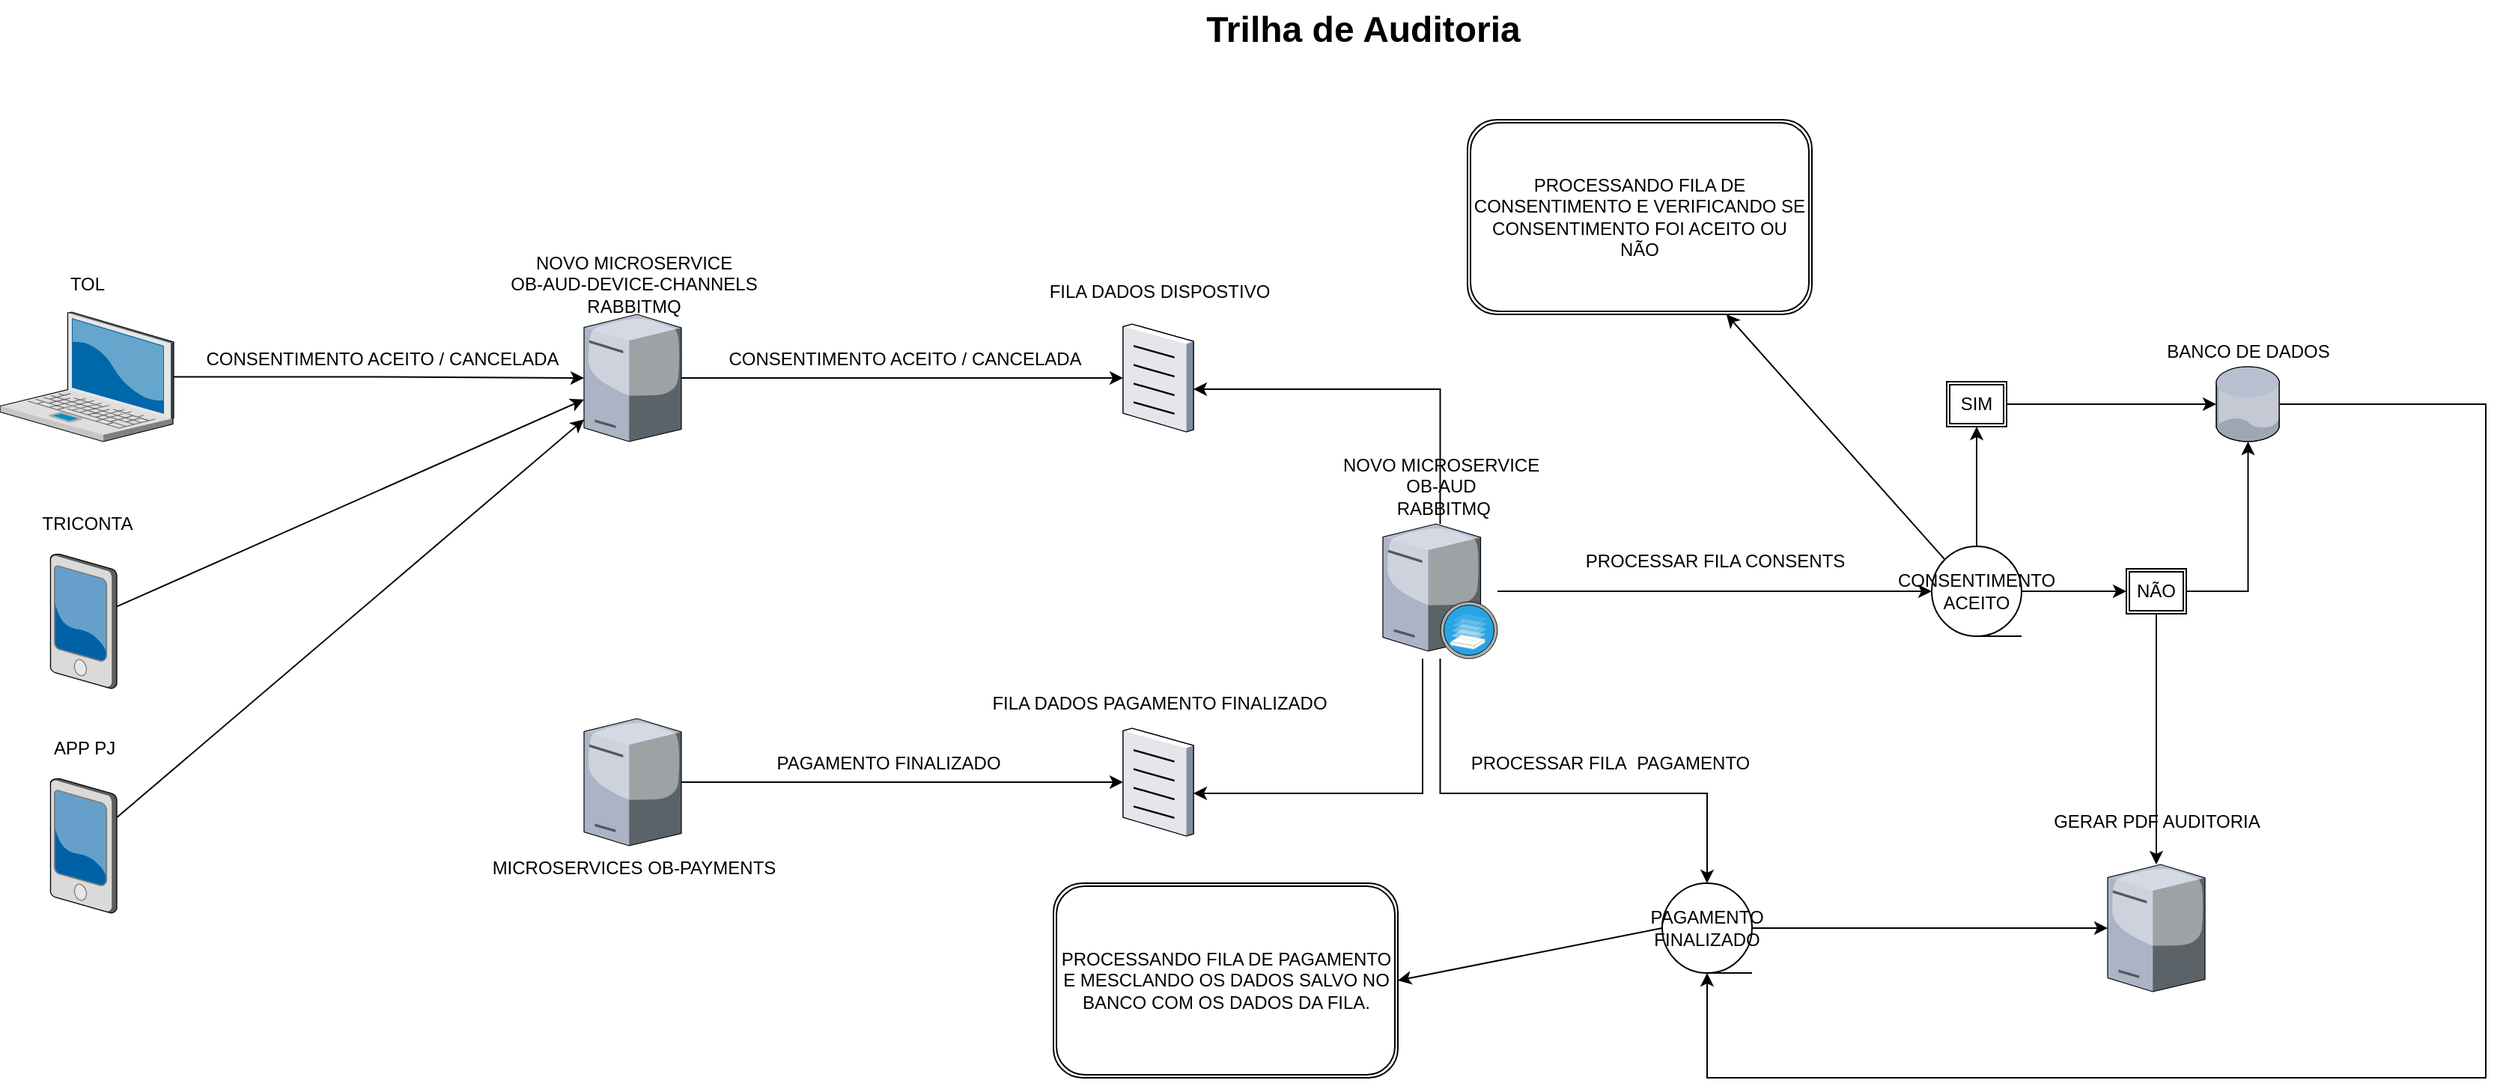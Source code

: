 <mxfile version="19.0.0" type="github" pages="2">
  <diagram name="Page-1" id="e3a06f82-3646-2815-327d-82caf3d4e204">
    <mxGraphModel dx="2062" dy="737" grid="1" gridSize="10" guides="1" tooltips="1" connect="1" arrows="1" fold="1" page="1" pageScale="1.5" pageWidth="1169" pageHeight="826" background="none" math="0" shadow="0">
      <root>
        <mxCell id="0" style=";html=1;" />
        <mxCell id="1" style=";html=1;" parent="0" />
        <mxCell id="6a7d8f32e03d9370-62" value="Trilha de Auditoria" style="text;strokeColor=none;fillColor=none;html=1;fontSize=24;fontStyle=1;verticalAlign=middle;align=center;" parent="1" vertex="1">
          <mxGeometry x="499" y="30" width="861" height="40" as="geometry" />
        </mxCell>
        <mxCell id="8hZSfJT7vyOLuqcYr-60-1" value="" style="verticalLabelPosition=bottom;sketch=0;aspect=fixed;html=1;verticalAlign=top;strokeColor=none;align=center;outlineConnect=0;shape=mxgraph.citrix.document;" parent="1" vertex="1">
          <mxGeometry x="770" y="246.5" width="47" height="72" as="geometry" />
        </mxCell>
        <mxCell id="8hZSfJT7vyOLuqcYr-60-2" value="" style="verticalLabelPosition=bottom;sketch=0;aspect=fixed;html=1;verticalAlign=top;strokeColor=none;align=center;outlineConnect=0;shape=mxgraph.citrix.laptop_2;" parent="1" vertex="1">
          <mxGeometry x="20" y="238.5" width="116" height="86.5" as="geometry" />
        </mxCell>
        <mxCell id="8hZSfJT7vyOLuqcYr-60-15" value="" style="edgeStyle=orthogonalEdgeStyle;rounded=0;orthogonalLoop=1;jettySize=auto;html=1;" parent="1" source="8hZSfJT7vyOLuqcYr-60-3" target="8hZSfJT7vyOLuqcYr-60-1" edge="1">
          <mxGeometry relative="1" as="geometry">
            <mxPoint x="555" y="282.5" as="targetPoint" />
          </mxGeometry>
        </mxCell>
        <mxCell id="8hZSfJT7vyOLuqcYr-60-3" value="" style="verticalLabelPosition=bottom;sketch=0;aspect=fixed;html=1;verticalAlign=top;strokeColor=none;align=center;outlineConnect=0;shape=mxgraph.citrix.license_server;" parent="1" vertex="1">
          <mxGeometry x="410" y="240" width="65" height="85" as="geometry" />
        </mxCell>
        <mxCell id="8hZSfJT7vyOLuqcYr-60-4" value="TOL" style="text;html=1;align=center;verticalAlign=middle;resizable=0;points=[];autosize=1;strokeColor=none;fillColor=none;" parent="1" vertex="1">
          <mxGeometry x="58" y="210" width="40" height="20" as="geometry" />
        </mxCell>
        <mxCell id="8hZSfJT7vyOLuqcYr-60-5" value="NOVO MICROSERVICE&lt;br&gt;OB-AUD-DEVICE-CHANNELS&lt;br&gt;RABBITMQ" style="text;html=1;align=center;verticalAlign=middle;resizable=0;points=[];autosize=1;strokeColor=none;fillColor=none;" parent="1" vertex="1">
          <mxGeometry x="352.5" y="195" width="180" height="50" as="geometry" />
        </mxCell>
        <mxCell id="8hZSfJT7vyOLuqcYr-60-6" value="FILA DADOS DISPOSTIVO" style="text;html=1;align=center;verticalAlign=middle;resizable=0;points=[];autosize=1;strokeColor=none;fillColor=none;" parent="1" vertex="1">
          <mxGeometry x="713.5" y="215" width="160" height="20" as="geometry" />
        </mxCell>
        <mxCell id="8hZSfJT7vyOLuqcYr-60-28" value="" style="edgeStyle=orthogonalEdgeStyle;rounded=0;orthogonalLoop=1;jettySize=auto;html=1;" parent="1" source="8hZSfJT7vyOLuqcYr-60-8" target="8hZSfJT7vyOLuqcYr-60-1" edge="1">
          <mxGeometry relative="1" as="geometry">
            <mxPoint x="960" y="210" as="sourcePoint" />
            <mxPoint x="1001.75" y="425" as="targetPoint" />
            <Array as="points">
              <mxPoint x="982" y="290" />
            </Array>
          </mxGeometry>
        </mxCell>
        <mxCell id="8hZSfJT7vyOLuqcYr-60-30" value="" style="edgeStyle=orthogonalEdgeStyle;rounded=0;orthogonalLoop=1;jettySize=auto;html=1;" parent="1" source="8hZSfJT7vyOLuqcYr-60-8" target="8hZSfJT7vyOLuqcYr-60-12" edge="1">
          <mxGeometry relative="1" as="geometry">
            <mxPoint x="950" y="480" as="sourcePoint" />
            <mxPoint x="1098.3" y="565" as="targetPoint" />
            <Array as="points">
              <mxPoint x="970" y="560" />
            </Array>
          </mxGeometry>
        </mxCell>
        <mxCell id="8hZSfJT7vyOLuqcYr-60-57" value="" style="edgeStyle=orthogonalEdgeStyle;rounded=0;orthogonalLoop=1;jettySize=auto;html=1;" parent="1" source="8hZSfJT7vyOLuqcYr-60-8" target="8hZSfJT7vyOLuqcYr-60-37" edge="1">
          <mxGeometry relative="1" as="geometry">
            <mxPoint x="1194.75" y="425" as="targetPoint" />
          </mxGeometry>
        </mxCell>
        <mxCell id="8hZSfJT7vyOLuqcYr-60-60" value="" style="edgeStyle=orthogonalEdgeStyle;rounded=0;orthogonalLoop=1;jettySize=auto;html=1;" parent="1" source="8hZSfJT7vyOLuqcYr-60-8" target="8hZSfJT7vyOLuqcYr-60-61" edge="1">
          <mxGeometry relative="1" as="geometry">
            <mxPoint x="1160" y="590" as="targetPoint" />
            <Array as="points">
              <mxPoint x="982" y="560" />
              <mxPoint x="1160" y="560" />
            </Array>
          </mxGeometry>
        </mxCell>
        <mxCell id="8hZSfJT7vyOLuqcYr-60-8" value="" style="verticalLabelPosition=bottom;sketch=0;aspect=fixed;html=1;verticalAlign=top;strokeColor=none;align=center;outlineConnect=0;shape=mxgraph.citrix.xenserver;" parent="1" vertex="1">
          <mxGeometry x="943.5" y="380" width="76.5" height="90" as="geometry" />
        </mxCell>
        <mxCell id="8hZSfJT7vyOLuqcYr-60-9" value="NOVO MICROSERVICE&lt;br&gt;OB-AUD&lt;br&gt;&amp;nbsp;RABBITMQ" style="text;html=1;align=center;verticalAlign=middle;resizable=0;points=[];autosize=1;strokeColor=none;fillColor=none;" parent="1" vertex="1">
          <mxGeometry x="906.75" y="330" width="150" height="50" as="geometry" />
        </mxCell>
        <mxCell id="8hZSfJT7vyOLuqcYr-60-24" value="" style="edgeStyle=orthogonalEdgeStyle;rounded=0;orthogonalLoop=1;jettySize=auto;html=1;" parent="1" source="8hZSfJT7vyOLuqcYr-60-10" target="8hZSfJT7vyOLuqcYr-60-12" edge="1">
          <mxGeometry relative="1" as="geometry">
            <mxPoint x="527.5" y="552.5" as="targetPoint" />
          </mxGeometry>
        </mxCell>
        <mxCell id="8hZSfJT7vyOLuqcYr-60-10" value="" style="verticalLabelPosition=bottom;sketch=0;aspect=fixed;html=1;verticalAlign=top;strokeColor=none;align=center;outlineConnect=0;shape=mxgraph.citrix.license_server;" parent="1" vertex="1">
          <mxGeometry x="410" y="510" width="65" height="85" as="geometry" />
        </mxCell>
        <mxCell id="8hZSfJT7vyOLuqcYr-60-11" value="MICROSERVICES OB-PAYMENTS" style="text;html=1;align=center;verticalAlign=middle;resizable=0;points=[];autosize=1;strokeColor=none;fillColor=none;" parent="1" vertex="1">
          <mxGeometry x="342.5" y="600" width="200" height="20" as="geometry" />
        </mxCell>
        <mxCell id="8hZSfJT7vyOLuqcYr-60-12" value="" style="verticalLabelPosition=bottom;sketch=0;aspect=fixed;html=1;verticalAlign=top;strokeColor=none;align=center;outlineConnect=0;shape=mxgraph.citrix.document;" parent="1" vertex="1">
          <mxGeometry x="770" y="516.5" width="47" height="72" as="geometry" />
        </mxCell>
        <mxCell id="8hZSfJT7vyOLuqcYr-60-13" value="FILA DADOS PAGAMENTO FINALIZADO" style="text;html=1;align=center;verticalAlign=middle;resizable=0;points=[];autosize=1;strokeColor=none;fillColor=none;" parent="1" vertex="1">
          <mxGeometry x="673.5" y="490" width="240" height="20" as="geometry" />
        </mxCell>
        <mxCell id="8hZSfJT7vyOLuqcYr-60-18" value="" style="edgeStyle=orthogonalEdgeStyle;rounded=0;orthogonalLoop=1;jettySize=auto;html=1;" parent="1" source="8hZSfJT7vyOLuqcYr-60-2" target="8hZSfJT7vyOLuqcYr-60-3" edge="1">
          <mxGeometry relative="1" as="geometry">
            <mxPoint x="180" y="282.75" as="sourcePoint" />
            <mxPoint x="395" y="282.75" as="targetPoint" />
          </mxGeometry>
        </mxCell>
        <mxCell id="8hZSfJT7vyOLuqcYr-60-19" value="CONSENTIMENTO ACEITO / CANCELADA" style="text;html=1;align=center;verticalAlign=middle;resizable=0;points=[];autosize=1;strokeColor=none;fillColor=none;" parent="1" vertex="1">
          <mxGeometry x="150" y="260" width="250" height="20" as="geometry" />
        </mxCell>
        <mxCell id="8hZSfJT7vyOLuqcYr-60-25" value="PAGAMENTO FINALIZADO" style="text;html=1;align=center;verticalAlign=middle;resizable=0;points=[];autosize=1;strokeColor=none;fillColor=none;" parent="1" vertex="1">
          <mxGeometry x="527.5" y="530" width="170" height="20" as="geometry" />
        </mxCell>
        <mxCell id="8hZSfJT7vyOLuqcYr-60-26" value="CONSENTIMENTO ACEITO / CANCELADA" style="text;html=1;align=center;verticalAlign=middle;resizable=0;points=[];autosize=1;strokeColor=none;fillColor=none;" parent="1" vertex="1">
          <mxGeometry x="499" y="260" width="250" height="20" as="geometry" />
        </mxCell>
        <mxCell id="8hZSfJT7vyOLuqcYr-60-63" value="" style="edgeStyle=orthogonalEdgeStyle;rounded=0;orthogonalLoop=1;jettySize=auto;html=1;" parent="1" source="8hZSfJT7vyOLuqcYr-60-31" target="8hZSfJT7vyOLuqcYr-60-61" edge="1">
          <mxGeometry relative="1" as="geometry">
            <mxPoint x="1583.75" y="300" as="targetPoint" />
            <Array as="points">
              <mxPoint x="1680" y="300" />
              <mxPoint x="1680" y="750" />
              <mxPoint x="1160" y="750" />
            </Array>
          </mxGeometry>
        </mxCell>
        <mxCell id="8hZSfJT7vyOLuqcYr-60-31" value="" style="verticalLabelPosition=bottom;sketch=0;aspect=fixed;html=1;verticalAlign=top;strokeColor=none;align=center;outlineConnect=0;shape=mxgraph.citrix.database;" parent="1" vertex="1">
          <mxGeometry x="1500" y="275" width="42.5" height="50" as="geometry" />
        </mxCell>
        <mxCell id="8hZSfJT7vyOLuqcYr-60-34" value="BANCO DE DADOS" style="text;html=1;align=center;verticalAlign=middle;resizable=0;points=[];autosize=1;strokeColor=none;fillColor=none;" parent="1" vertex="1">
          <mxGeometry x="1461.25" y="255" width="120" height="20" as="geometry" />
        </mxCell>
        <mxCell id="8hZSfJT7vyOLuqcYr-60-41" value="" style="edgeStyle=orthogonalEdgeStyle;rounded=0;orthogonalLoop=1;jettySize=auto;html=1;" parent="1" source="8hZSfJT7vyOLuqcYr-60-37" target="8hZSfJT7vyOLuqcYr-60-38" edge="1">
          <mxGeometry relative="1" as="geometry" />
        </mxCell>
        <mxCell id="8hZSfJT7vyOLuqcYr-60-43" value="" style="edgeStyle=orthogonalEdgeStyle;rounded=0;orthogonalLoop=1;jettySize=auto;html=1;" parent="1" source="8hZSfJT7vyOLuqcYr-60-37" target="8hZSfJT7vyOLuqcYr-60-42" edge="1">
          <mxGeometry relative="1" as="geometry" />
        </mxCell>
        <mxCell id="8hZSfJT7vyOLuqcYr-60-66" style="edgeStyle=none;rounded=0;orthogonalLoop=1;jettySize=auto;html=1;exitX=0;exitY=0;exitDx=0;exitDy=0;" parent="1" source="8hZSfJT7vyOLuqcYr-60-37" target="8hZSfJT7vyOLuqcYr-60-67" edge="1">
          <mxGeometry relative="1" as="geometry">
            <mxPoint x="1170" y="200" as="targetPoint" />
          </mxGeometry>
        </mxCell>
        <mxCell id="8hZSfJT7vyOLuqcYr-60-37" value="CONSENTIMENTO ACEITO" style="shape=tapeData;whiteSpace=wrap;html=1;perimeter=ellipsePerimeter;" parent="1" vertex="1">
          <mxGeometry x="1310" y="395" width="60" height="60" as="geometry" />
        </mxCell>
        <mxCell id="8hZSfJT7vyOLuqcYr-60-47" value="" style="edgeStyle=orthogonalEdgeStyle;rounded=0;orthogonalLoop=1;jettySize=auto;html=1;" parent="1" source="8hZSfJT7vyOLuqcYr-60-38" target="8hZSfJT7vyOLuqcYr-60-31" edge="1">
          <mxGeometry relative="1" as="geometry">
            <mxPoint x="1400" y="340" as="targetPoint" />
          </mxGeometry>
        </mxCell>
        <mxCell id="8hZSfJT7vyOLuqcYr-60-38" value="SIM" style="shape=ext;double=1;rounded=0;whiteSpace=wrap;html=1;" parent="1" vertex="1">
          <mxGeometry x="1320" y="285" width="40" height="30" as="geometry" />
        </mxCell>
        <mxCell id="8hZSfJT7vyOLuqcYr-60-45" value="" style="edgeStyle=orthogonalEdgeStyle;rounded=0;orthogonalLoop=1;jettySize=auto;html=1;" parent="1" source="8hZSfJT7vyOLuqcYr-60-42" target="8hZSfJT7vyOLuqcYr-60-31" edge="1">
          <mxGeometry relative="1" as="geometry">
            <mxPoint x="1460" y="340" as="targetPoint" />
          </mxGeometry>
        </mxCell>
        <mxCell id="8hZSfJT7vyOLuqcYr-60-51" value="" style="edgeStyle=orthogonalEdgeStyle;rounded=0;orthogonalLoop=1;jettySize=auto;html=1;" parent="1" source="8hZSfJT7vyOLuqcYr-60-42" target="8hZSfJT7vyOLuqcYr-60-48" edge="1">
          <mxGeometry relative="1" as="geometry">
            <mxPoint x="1460" y="500" as="targetPoint" />
          </mxGeometry>
        </mxCell>
        <mxCell id="8hZSfJT7vyOLuqcYr-60-42" value="NÃO" style="shape=ext;double=1;rounded=0;whiteSpace=wrap;html=1;" parent="1" vertex="1">
          <mxGeometry x="1440" y="410" width="40" height="30" as="geometry" />
        </mxCell>
        <mxCell id="8hZSfJT7vyOLuqcYr-60-48" value="" style="verticalLabelPosition=bottom;sketch=0;aspect=fixed;html=1;verticalAlign=top;strokeColor=none;align=center;outlineConnect=0;shape=mxgraph.citrix.license_server;" parent="1" vertex="1">
          <mxGeometry x="1427.5" y="607.5" width="65" height="85" as="geometry" />
        </mxCell>
        <mxCell id="8hZSfJT7vyOLuqcYr-60-49" value="GERAR PDF AUDITORIA" style="text;html=1;align=center;verticalAlign=middle;resizable=0;points=[];autosize=1;strokeColor=none;fillColor=none;" parent="1" vertex="1">
          <mxGeometry x="1385" y="568.5" width="150" height="20" as="geometry" />
        </mxCell>
        <mxCell id="8hZSfJT7vyOLuqcYr-60-58" value="PROCESSAR FILA CONSENTS" style="text;html=1;align=center;verticalAlign=middle;resizable=0;points=[];autosize=1;strokeColor=none;fillColor=none;" parent="1" vertex="1">
          <mxGeometry x="1070" y="395" width="190" height="20" as="geometry" />
        </mxCell>
        <mxCell id="8hZSfJT7vyOLuqcYr-60-65" value="" style="edgeStyle=orthogonalEdgeStyle;rounded=0;orthogonalLoop=1;jettySize=auto;html=1;" parent="1" source="8hZSfJT7vyOLuqcYr-60-61" target="8hZSfJT7vyOLuqcYr-60-48" edge="1">
          <mxGeometry relative="1" as="geometry">
            <mxPoint x="1240" y="650" as="targetPoint" />
          </mxGeometry>
        </mxCell>
        <mxCell id="8hZSfJT7vyOLuqcYr-60-69" style="edgeStyle=none;rounded=0;orthogonalLoop=1;jettySize=auto;html=1;exitX=0;exitY=0.5;exitDx=0;exitDy=0;entryX=1;entryY=0.5;entryDx=0;entryDy=0;" parent="1" source="8hZSfJT7vyOLuqcYr-60-61" target="8hZSfJT7vyOLuqcYr-60-68" edge="1">
          <mxGeometry relative="1" as="geometry" />
        </mxCell>
        <mxCell id="8hZSfJT7vyOLuqcYr-60-61" value="PAGAMENTO FINALIZADO" style="shape=tapeData;whiteSpace=wrap;html=1;perimeter=ellipsePerimeter;" parent="1" vertex="1">
          <mxGeometry x="1130" y="620" width="60" height="60" as="geometry" />
        </mxCell>
        <mxCell id="8hZSfJT7vyOLuqcYr-60-67" value="PROCESSANDO FILA DE CONSENTIMENTO E VERIFICANDO SE CONSENTIMENTO FOI ACEITO OU NÃO" style="shape=ext;double=1;rounded=1;whiteSpace=wrap;html=1;" parent="1" vertex="1">
          <mxGeometry x="1000" y="110" width="230" height="130" as="geometry" />
        </mxCell>
        <mxCell id="8hZSfJT7vyOLuqcYr-60-68" value="PROCESSANDO FILA DE PAGAMENTO E MESCLANDO OS DADOS SALVO NO BANCO COM OS DADOS DA FILA." style="shape=ext;double=1;rounded=1;whiteSpace=wrap;html=1;" parent="1" vertex="1">
          <mxGeometry x="723.5" y="620" width="230" height="130" as="geometry" />
        </mxCell>
        <mxCell id="8hZSfJT7vyOLuqcYr-60-70" value="PROCESSAR FILA&amp;nbsp; PAGAMENTO" style="text;html=1;align=center;verticalAlign=middle;resizable=0;points=[];autosize=1;strokeColor=none;fillColor=none;" parent="1" vertex="1">
          <mxGeometry x="995" y="530" width="200" height="20" as="geometry" />
        </mxCell>
        <mxCell id="ldsX0l8fY1QIH3cQRfmc-8" value="" style="edgeStyle=none;rounded=0;orthogonalLoop=1;jettySize=auto;html=1;" parent="1" source="ldsX0l8fY1QIH3cQRfmc-2" target="8hZSfJT7vyOLuqcYr-60-3" edge="1">
          <mxGeometry relative="1" as="geometry">
            <mxPoint x="140.13" y="445" as="targetPoint" />
          </mxGeometry>
        </mxCell>
        <mxCell id="ldsX0l8fY1QIH3cQRfmc-2" value="" style="verticalLabelPosition=bottom;sketch=0;aspect=fixed;html=1;verticalAlign=top;strokeColor=none;align=center;outlineConnect=0;shape=mxgraph.citrix.pda;" parent="1" vertex="1">
          <mxGeometry x="53.74" y="400" width="44.26" height="90" as="geometry" />
        </mxCell>
        <mxCell id="ldsX0l8fY1QIH3cQRfmc-10" value="" style="edgeStyle=none;rounded=0;orthogonalLoop=1;jettySize=auto;html=1;" parent="1" source="ldsX0l8fY1QIH3cQRfmc-4" target="8hZSfJT7vyOLuqcYr-60-3" edge="1">
          <mxGeometry relative="1" as="geometry">
            <mxPoint x="140.13" y="595" as="targetPoint" />
          </mxGeometry>
        </mxCell>
        <mxCell id="ldsX0l8fY1QIH3cQRfmc-4" value="" style="verticalLabelPosition=bottom;sketch=0;aspect=fixed;html=1;verticalAlign=top;strokeColor=none;align=center;outlineConnect=0;shape=mxgraph.citrix.pda;" parent="1" vertex="1">
          <mxGeometry x="53.74" y="550" width="44.26" height="90" as="geometry" />
        </mxCell>
        <mxCell id="ldsX0l8fY1QIH3cQRfmc-5" value="TRICONTA" style="text;html=1;align=center;verticalAlign=middle;resizable=0;points=[];autosize=1;strokeColor=none;fillColor=none;" parent="1" vertex="1">
          <mxGeometry x="38" y="370" width="80" height="20" as="geometry" />
        </mxCell>
        <mxCell id="ldsX0l8fY1QIH3cQRfmc-6" value="APP PJ" style="text;html=1;align=center;verticalAlign=middle;resizable=0;points=[];autosize=1;strokeColor=none;fillColor=none;" parent="1" vertex="1">
          <mxGeometry x="45.87" y="520" width="60" height="20" as="geometry" />
        </mxCell>
      </root>
    </mxGraphModel>
  </diagram>
  <diagram id="7Nvt6VUQEwXwiFHIx3VH" name="Page-2">
    <mxGraphModel dx="2545" dy="1783" grid="1" gridSize="10" guides="1" tooltips="1" connect="1" arrows="1" fold="1" page="1" pageScale="1" pageWidth="827" pageHeight="1169" math="0" shadow="0">
      <root>
        <mxCell id="0" />
        <mxCell id="1" parent="0" />
        <mxCell id="fiZZlq1kIzy7pS9N9aAo-36" value="" style="edgeStyle=none;rounded=0;orthogonalLoop=1;jettySize=auto;html=1;" edge="1" parent="1" source="fiZZlq1kIzy7pS9N9aAo-37" target="fiZZlq1kIzy7pS9N9aAo-39">
          <mxGeometry relative="1" as="geometry">
            <mxPoint x="265" y="-165" as="targetPoint" />
          </mxGeometry>
        </mxCell>
        <mxCell id="fiZZlq1kIzy7pS9N9aAo-37" value="Front" style="shape=ext;double=1;rounded=0;whiteSpace=wrap;html=1;" vertex="1" parent="1">
          <mxGeometry x="20" y="-210" width="150" height="90" as="geometry" />
        </mxCell>
        <mxCell id="fiZZlq1kIzy7pS9N9aAo-38" value="" style="edgeStyle=none;rounded=0;orthogonalLoop=1;jettySize=auto;html=1;entryX=0.5;entryY=0;entryDx=0;entryDy=0;" edge="1" parent="1" source="fiZZlq1kIzy7pS9N9aAo-39" target="fiZZlq1kIzy7pS9N9aAo-41">
          <mxGeometry relative="1" as="geometry">
            <mxPoint x="520" y="-165" as="targetPoint" />
            <Array as="points">
              <mxPoint x="580" y="-160" />
            </Array>
          </mxGeometry>
        </mxCell>
        <mxCell id="fiZZlq1kIzy7pS9N9aAo-39" value="Itens pedido" style="shape=ext;double=1;rounded=0;whiteSpace=wrap;html=1;" vertex="1" parent="1">
          <mxGeometry x="290" y="-210" width="140" height="90" as="geometry" />
        </mxCell>
        <mxCell id="fiZZlq1kIzy7pS9N9aAo-44" value="" style="edgeStyle=none;rounded=0;orthogonalLoop=1;jettySize=auto;html=1;" edge="1" parent="1" source="fiZZlq1kIzy7pS9N9aAo-41" target="fiZZlq1kIzy7pS9N9aAo-43">
          <mxGeometry relative="1" as="geometry" />
        </mxCell>
        <mxCell id="fiZZlq1kIzy7pS9N9aAo-41" value="Escolher Forma Pagamento" style="whiteSpace=wrap;html=1;rounded=0;" vertex="1" parent="1">
          <mxGeometry x="550" y="-80" width="120" height="105" as="geometry" />
        </mxCell>
        <mxCell id="fiZZlq1kIzy7pS9N9aAo-47" value="" style="edgeStyle=none;rounded=0;orthogonalLoop=1;jettySize=auto;html=1;" edge="1" parent="1" source="fiZZlq1kIzy7pS9N9aAo-43" target="fiZZlq1kIzy7pS9N9aAo-46">
          <mxGeometry relative="1" as="geometry" />
        </mxCell>
        <mxCell id="fiZZlq1kIzy7pS9N9aAo-61" style="edgeStyle=none;rounded=0;orthogonalLoop=1;jettySize=auto;html=1;entryX=0;entryY=0.5;entryDx=0;entryDy=0;" edge="1" parent="1" source="fiZZlq1kIzy7pS9N9aAo-46" target="fiZZlq1kIzy7pS9N9aAo-72">
          <mxGeometry relative="1" as="geometry" />
        </mxCell>
        <mxCell id="fiZZlq1kIzy7pS9N9aAo-43" value="Boleto, pix, cartao" style="whiteSpace=wrap;html=1;rounded=0;" vertex="1" parent="1">
          <mxGeometry x="330" y="-55" width="120" height="60" as="geometry" />
        </mxCell>
        <mxCell id="fiZZlq1kIzy7pS9N9aAo-56" value="" style="edgeStyle=none;rounded=0;orthogonalLoop=1;jettySize=auto;html=1;" edge="1" parent="1" source="fiZZlq1kIzy7pS9N9aAo-46" target="fiZZlq1kIzy7pS9N9aAo-55">
          <mxGeometry relative="1" as="geometry" />
        </mxCell>
        <mxCell id="fiZZlq1kIzy7pS9N9aAo-64" style="edgeStyle=none;rounded=0;orthogonalLoop=1;jettySize=auto;html=1;exitX=0;exitY=0.25;exitDx=0;exitDy=0;" edge="1" parent="1" source="fiZZlq1kIzy7pS9N9aAo-46" target="fiZZlq1kIzy7pS9N9aAo-63">
          <mxGeometry relative="1" as="geometry" />
        </mxCell>
        <mxCell id="fiZZlq1kIzy7pS9N9aAo-46" value="API" style="whiteSpace=wrap;html=1;rounded=0;" vertex="1" parent="1">
          <mxGeometry x="110" y="-50" width="120" height="60" as="geometry" />
        </mxCell>
        <mxCell id="fiZZlq1kIzy7pS9N9aAo-54" value="" style="edgeStyle=none;rounded=0;orthogonalLoop=1;jettySize=auto;html=1;" edge="1" parent="1" source="fiZZlq1kIzy7pS9N9aAo-48" target="fiZZlq1kIzy7pS9N9aAo-53">
          <mxGeometry relative="1" as="geometry" />
        </mxCell>
        <mxCell id="fiZZlq1kIzy7pS9N9aAo-48" value="API Gerardo Boleto" style="whiteSpace=wrap;html=1;rounded=0;" vertex="1" parent="1">
          <mxGeometry x="470" y="225" width="120" height="105" as="geometry" />
        </mxCell>
        <mxCell id="fiZZlq1kIzy7pS9N9aAo-53" value="Terceiro Geraria boletos" style="whiteSpace=wrap;html=1;rounded=0;" vertex="1" parent="1">
          <mxGeometry x="470" y="410" width="120" height="60" as="geometry" />
        </mxCell>
        <mxCell id="fiZZlq1kIzy7pS9N9aAo-58" value="" style="edgeStyle=none;rounded=0;orthogonalLoop=1;jettySize=auto;html=1;" edge="1" parent="1" source="fiZZlq1kIzy7pS9N9aAo-55" target="fiZZlq1kIzy7pS9N9aAo-57">
          <mxGeometry relative="1" as="geometry" />
        </mxCell>
        <mxCell id="fiZZlq1kIzy7pS9N9aAo-55" value="Aguarde pagamento" style="whiteSpace=wrap;html=1;rounded=0;" vertex="1" parent="1">
          <mxGeometry x="110" y="107.5" width="120" height="60" as="geometry" />
        </mxCell>
        <mxCell id="fiZZlq1kIzy7pS9N9aAo-60" value="" style="edgeStyle=none;rounded=0;orthogonalLoop=1;jettySize=auto;html=1;" edge="1" parent="1" source="fiZZlq1kIzy7pS9N9aAo-57" target="fiZZlq1kIzy7pS9N9aAo-59">
          <mxGeometry relative="1" as="geometry" />
        </mxCell>
        <mxCell id="fiZZlq1kIzy7pS9N9aAo-57" value="Cancelado" style="whiteSpace=wrap;html=1;rounded=0;" vertex="1" parent="1">
          <mxGeometry x="110" y="230" width="120" height="60" as="geometry" />
        </mxCell>
        <mxCell id="fiZZlq1kIzy7pS9N9aAo-68" style="edgeStyle=none;rounded=0;orthogonalLoop=1;jettySize=auto;html=1;exitX=0;exitY=0.25;exitDx=0;exitDy=0;" edge="1" parent="1" source="fiZZlq1kIzy7pS9N9aAo-59" target="fiZZlq1kIzy7pS9N9aAo-70">
          <mxGeometry relative="1" as="geometry">
            <mxPoint x="-110" y="390" as="targetPoint" />
          </mxGeometry>
        </mxCell>
        <mxCell id="fiZZlq1kIzy7pS9N9aAo-59" value="Pagamento &lt;br&gt;Concluido" style="whiteSpace=wrap;html=1;rounded=0;" vertex="1" parent="1">
          <mxGeometry x="110" y="370" width="120" height="60" as="geometry" />
        </mxCell>
        <mxCell id="fiZZlq1kIzy7pS9N9aAo-62" value="Log" style="whiteSpace=wrap;html=1;rounded=0;" vertex="1" parent="1">
          <mxGeometry x="-370" y="-115" width="120" height="60" as="geometry" />
        </mxCell>
        <mxCell id="fiZZlq1kIzy7pS9N9aAo-63" value="Notificação" style="whiteSpace=wrap;html=1;rounded=0;" vertex="1" parent="1">
          <mxGeometry x="-170" y="47.5" width="120" height="60" as="geometry" />
        </mxCell>
        <mxCell id="fiZZlq1kIzy7pS9N9aAo-69" value="Log" style="whiteSpace=wrap;html=1;rounded=0;" vertex="1" parent="1">
          <mxGeometry x="-350" y="-95" width="120" height="60" as="geometry" />
        </mxCell>
        <mxCell id="fiZZlq1kIzy7pS9N9aAo-71" style="edgeStyle=none;rounded=0;orthogonalLoop=1;jettySize=auto;html=1;exitX=0.75;exitY=0;exitDx=0;exitDy=0;entryX=0.75;entryY=1;entryDx=0;entryDy=0;" edge="1" parent="1" source="fiZZlq1kIzy7pS9N9aAo-70" target="fiZZlq1kIzy7pS9N9aAo-63">
          <mxGeometry relative="1" as="geometry" />
        </mxCell>
        <mxCell id="fiZZlq1kIzy7pS9N9aAo-70" value="Validação pagamento" style="whiteSpace=wrap;html=1;rounded=0;" vertex="1" parent="1">
          <mxGeometry x="-170" y="270" width="120" height="60" as="geometry" />
        </mxCell>
        <mxCell id="fiZZlq1kIzy7pS9N9aAo-74" value="" style="edgeStyle=none;rounded=0;orthogonalLoop=1;jettySize=auto;html=1;exitX=0.25;exitY=1;exitDx=0;exitDy=0;" edge="1" parent="1" source="fiZZlq1kIzy7pS9N9aAo-78" target="fiZZlq1kIzy7pS9N9aAo-48">
          <mxGeometry relative="1" as="geometry" />
        </mxCell>
        <mxCell id="fiZZlq1kIzy7pS9N9aAo-76" style="edgeStyle=none;rounded=0;orthogonalLoop=1;jettySize=auto;html=1;exitX=0.75;exitY=1;exitDx=0;exitDy=0;" edge="1" parent="1" source="fiZZlq1kIzy7pS9N9aAo-78" target="fiZZlq1kIzy7pS9N9aAo-75">
          <mxGeometry relative="1" as="geometry" />
        </mxCell>
        <mxCell id="fiZZlq1kIzy7pS9N9aAo-79" value="" style="edgeStyle=none;rounded=0;orthogonalLoop=1;jettySize=auto;html=1;" edge="1" parent="1" source="fiZZlq1kIzy7pS9N9aAo-72" target="fiZZlq1kIzy7pS9N9aAo-78">
          <mxGeometry relative="1" as="geometry" />
        </mxCell>
        <mxCell id="fiZZlq1kIzy7pS9N9aAo-72" value="Validar Cliente" style="whiteSpace=wrap;html=1;rounded=0;" vertex="1" parent="1">
          <mxGeometry x="340" y="25" width="120" height="60" as="geometry" />
        </mxCell>
        <mxCell id="fiZZlq1kIzy7pS9N9aAo-82" value="" style="edgeStyle=none;rounded=0;orthogonalLoop=1;jettySize=auto;html=1;" edge="1" parent="1" source="fiZZlq1kIzy7pS9N9aAo-75" target="fiZZlq1kIzy7pS9N9aAo-81">
          <mxGeometry relative="1" as="geometry" />
        </mxCell>
        <mxCell id="fiZZlq1kIzy7pS9N9aAo-75" value="API PIX" style="whiteSpace=wrap;html=1;rounded=0;" vertex="1" parent="1">
          <mxGeometry x="670" y="220" width="120" height="105" as="geometry" />
        </mxCell>
        <mxCell id="fiZZlq1kIzy7pS9N9aAo-80" style="edgeStyle=none;rounded=0;orthogonalLoop=1;jettySize=auto;html=1;exitX=0;exitY=0.75;exitDx=0;exitDy=0;" edge="1" parent="1" source="fiZZlq1kIzy7pS9N9aAo-78" target="fiZZlq1kIzy7pS9N9aAo-63">
          <mxGeometry relative="1" as="geometry" />
        </mxCell>
        <mxCell id="fiZZlq1kIzy7pS9N9aAo-86" style="edgeStyle=none;rounded=0;orthogonalLoop=1;jettySize=auto;html=1;exitX=0;exitY=1;exitDx=0;exitDy=0;entryX=0.5;entryY=0;entryDx=0;entryDy=0;" edge="1" parent="1" source="fiZZlq1kIzy7pS9N9aAo-78" target="fiZZlq1kIzy7pS9N9aAo-84">
          <mxGeometry relative="1" as="geometry" />
        </mxCell>
        <mxCell id="fiZZlq1kIzy7pS9N9aAo-78" value="Pagamento" style="whiteSpace=wrap;html=1;rounded=0;" vertex="1" parent="1">
          <mxGeometry x="610" y="60" width="120" height="60" as="geometry" />
        </mxCell>
        <mxCell id="fiZZlq1kIzy7pS9N9aAo-81" value="Terceiro" style="whiteSpace=wrap;html=1;rounded=0;" vertex="1" parent="1">
          <mxGeometry x="670" y="410" width="120" height="60" as="geometry" />
        </mxCell>
        <mxCell id="fiZZlq1kIzy7pS9N9aAo-91" style="edgeStyle=none;rounded=0;orthogonalLoop=1;jettySize=auto;html=1;exitX=0.5;exitY=1;exitDx=0;exitDy=0;" edge="1" parent="1" source="fiZZlq1kIzy7pS9N9aAo-84" target="fiZZlq1kIzy7pS9N9aAo-90">
          <mxGeometry relative="1" as="geometry" />
        </mxCell>
        <mxCell id="fiZZlq1kIzy7pS9N9aAo-84" value="Cartão de credito" style="whiteSpace=wrap;html=1;rounded=0;" vertex="1" parent="1">
          <mxGeometry x="280" y="230" width="120" height="60" as="geometry" />
        </mxCell>
        <mxCell id="fiZZlq1kIzy7pS9N9aAo-87" value="Terceiros" style="whiteSpace=wrap;html=1;rounded=0;" vertex="1" parent="1">
          <mxGeometry x="280" y="470" width="120" height="60" as="geometry" />
        </mxCell>
        <mxCell id="fiZZlq1kIzy7pS9N9aAo-92" value="" style="edgeStyle=none;rounded=0;orthogonalLoop=1;jettySize=auto;html=1;" edge="1" parent="1" source="fiZZlq1kIzy7pS9N9aAo-90" target="fiZZlq1kIzy7pS9N9aAo-87">
          <mxGeometry relative="1" as="geometry" />
        </mxCell>
        <mxCell id="fiZZlq1kIzy7pS9N9aAo-90" value="Anti-fraude" style="whiteSpace=wrap;html=1;rounded=0;" vertex="1" parent="1">
          <mxGeometry x="280" y="350" width="120" height="60" as="geometry" />
        </mxCell>
        <mxCell id="fiZZlq1kIzy7pS9N9aAo-93" value="Pagamento&lt;br&gt;&lt;br&gt;ID_PAGAMENTO&lt;br&gt;VALOR&lt;br&gt;TIPO&lt;br&gt;STATUS" style="shape=ext;double=1;rounded=0;whiteSpace=wrap;html=1;" vertex="1" parent="1">
          <mxGeometry x="35" y="610" width="120" height="130" as="geometry" />
        </mxCell>
        <mxCell id="fiZZlq1kIzy7pS9N9aAo-102" value="Cliente&lt;br&gt;ID_CLIENTE&lt;br&gt;CPF_CNPJ&lt;br&gt;NOME&lt;br&gt;NUMERO_CAD&lt;br&gt;CVC&lt;br&gt;VALIDADE_CARD" style="shape=ext;double=1;rounded=0;whiteSpace=wrap;html=1;" vertex="1" parent="1">
          <mxGeometry x="190" y="610" width="120" height="130" as="geometry" />
        </mxCell>
        <mxCell id="fiZZlq1kIzy7pS9N9aAo-104" value="Endereço&lt;br&gt;ID_ENDEREÇO&lt;br&gt;ENDERECO&lt;br&gt;LOGRADOURO&lt;br&gt;NUIMERO&lt;br&gt;COMPLETO&lt;br&gt;BAIRRO&lt;br&gt;CIDADE&lt;br&gt;ESTADO" style="shape=ext;double=1;rounded=0;whiteSpace=wrap;html=1;" vertex="1" parent="1">
          <mxGeometry x="340" y="610" width="120" height="130" as="geometry" />
        </mxCell>
        <mxCell id="fiZZlq1kIzy7pS9N9aAo-105" value="Status&lt;br&gt;Processando&lt;br&gt;Validando&lt;br&gt;Cancelado&lt;br&gt;Rejeito&lt;br&gt;Problema&lt;br&gt;Concluído" style="shape=ext;double=1;rounded=0;whiteSpace=wrap;html=1;" vertex="1" parent="1">
          <mxGeometry x="-120" y="610" width="120" height="130" as="geometry" />
        </mxCell>
      </root>
    </mxGraphModel>
  </diagram>
</mxfile>
